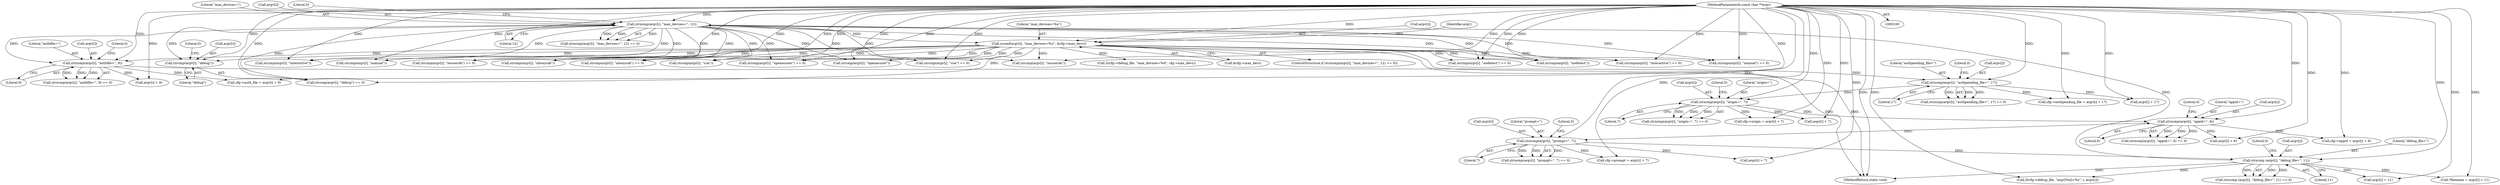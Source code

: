 digraph "0_pam-u2f_18b1914e32b74ff52000f10e97067e841e5fff62_0@array" {
"1000170" [label="(Call,strcmp(argv[i], \"debug\"))"];
"1000103" [label="(MethodParameterIn,const char **argv)"];
"1000139" [label="(Call,strncmp(argv[i], \"max_devices=\", 12))"];
"1000351" [label="(Call,strncmp (argv[i], \"debug_file=\", 11))"];
"1000333" [label="(Call,strncmp(argv[i], \"prompt=\", 7))"];
"1000315" [label="(Call,strncmp(argv[i], \"appid=\", 6))"];
"1000297" [label="(Call,strncmp(argv[i], \"origin=\", 7))"];
"1000279" [label="(Call,strncmp(argv[i], \"authpending_file=\", 17))"];
"1000261" [label="(Call,strncmp(argv[i], \"authfile=\", 9))"];
"1000146" [label="(Call,sscanf(argv[i], \"max_devices=%u\", &cfg->max_devs))"];
"1000326" [label="(Call,argv[i] + 6)"];
"1000322" [label="(Call,cfg->appid = argv[i] + 6)"];
"1000151" [label="(Call,&cfg->max_devs)"];
"1000296" [label="(Call,strncmp(argv[i], \"origin=\", 7) == 0)"];
"1000150" [label="(Literal,\"max_devices=%u\")"];
"1000175" [label="(Literal,0)"];
"1000143" [label="(Literal,\"max_devices=\")"];
"1000321" [label="(Literal,0)"];
"1000350" [label="(Call,strncmp (argv[i], \"debug_file=\", 11) == 0)"];
"1000222" [label="(Call,strcmp(argv[i], \"interactive\"))"];
"1000506" [label="(Call,D(cfg->debug_file, \"max_devices=%d\", cfg->max_devs))"];
"1000333" [label="(Call,strncmp(argv[i], \"prompt=\", 7))"];
"1000266" [label="(Literal,9)"];
"1000208" [label="(Call,strcmp(argv[i], \"alwaysok\") == 0)"];
"1000147" [label="(Call,argv[i])"];
"1000334" [label="(Call,argv[i])"];
"1000169" [label="(Call,strcmp(argv[i], \"debug\") == 0)"];
"1000360" [label="(Call,*filename = argv[i] + 11)"];
"1000298" [label="(Call,argv[i])"];
"1000303" [label="(Literal,0)"];
"1000362" [label="(Call,argv[i] + 11)"];
"1000159" [label="(Identifier,argv)"];
"1000315" [label="(Call,strncmp(argv[i], \"appid=\", 6))"];
"1000139" [label="(Call,strncmp(argv[i], \"max_devices=\", 12))"];
"1000235" [label="(Call,strcmp(argv[i], \"cue\"))"];
"1000183" [label="(Call,strcmp(argv[i], \"nouserok\"))"];
"1000247" [label="(Call,strcmp(argv[i], \"nodetect\") == 0)"];
"1000140" [label="(Call,argv[i])"];
"1000144" [label="(Literal,12)"];
"1000285" [label="(Literal,0)"];
"1000267" [label="(Literal,0)"];
"1000278" [label="(Call,strncmp(argv[i], \"authpending_file=\", 17) == 0)"];
"1000103" [label="(MethodParameterIn,const char **argv)"];
"1000248" [label="(Call,strcmp(argv[i], \"nodetect\"))"];
"1000497" [label="(Call,D(cfg->debug_file, \"argv[%d]=%s\", i, argv[i]))"];
"1000260" [label="(Call,strncmp(argv[i], \"authfile=\", 9) == 0)"];
"1000280" [label="(Call,argv[i])"];
"1000221" [label="(Call,strcmp(argv[i], \"interactive\") == 0)"];
"1000319" [label="(Literal,\"appid=\")"];
"1000352" [label="(Call,argv[i])"];
"1000174" [label="(Literal,\"debug\")"];
"1000308" [label="(Call,argv[i] + 7)"];
"1000340" [label="(Call,cfg->prompt = argv[i] + 7)"];
"1000355" [label="(Literal,\"debug_file=\")"];
"1000137" [label="(ControlStructure,if (strncmp(argv[i], \"max_devices=\", 12) == 0))"];
"1000171" [label="(Call,argv[i])"];
"1000284" [label="(Literal,17)"];
"1000156" [label="(Call,strcmp(argv[i], \"manual\") == 0)"];
"1000157" [label="(Call,strcmp(argv[i], \"manual\"))"];
"1000656" [label="(MethodReturn,static void)"];
"1000182" [label="(Call,strcmp(argv[i], \"nouserok\") == 0)"];
"1000209" [label="(Call,strcmp(argv[i], \"alwaysok\"))"];
"1000344" [label="(Call,argv[i] + 7)"];
"1000304" [label="(Call,cfg->origin = argv[i] + 7)"];
"1000302" [label="(Literal,7)"];
"1000262" [label="(Call,argv[i])"];
"1000195" [label="(Call,strcmp(argv[i], \"openasuser\") == 0)"];
"1000138" [label="(Call,strncmp(argv[i], \"max_devices=\", 12) == 0)"];
"1000337" [label="(Literal,\"prompt=\")"];
"1000145" [label="(Literal,0)"];
"1000339" [label="(Literal,0)"];
"1000272" [label="(Call,argv[i] + 9)"];
"1000297" [label="(Call,strncmp(argv[i], \"origin=\", 7))"];
"1000170" [label="(Call,strcmp(argv[i], \"debug\"))"];
"1000279" [label="(Call,strncmp(argv[i], \"authpending_file=\", 17))"];
"1000332" [label="(Call,strncmp(argv[i], \"prompt=\", 7) == 0)"];
"1000301" [label="(Literal,\"origin=\")"];
"1000265" [label="(Literal,\"authfile=\")"];
"1000357" [label="(Literal,0)"];
"1000196" [label="(Call,strcmp(argv[i], \"openasuser\"))"];
"1000234" [label="(Call,strcmp(argv[i], \"cue\") == 0)"];
"1000286" [label="(Call,cfg->authpending_file = argv[i] + 17)"];
"1000283" [label="(Literal,\"authpending_file=\")"];
"1000290" [label="(Call,argv[i] + 17)"];
"1000146" [label="(Call,sscanf(argv[i], \"max_devices=%u\", &cfg->max_devs))"];
"1000351" [label="(Call,strncmp (argv[i], \"debug_file=\", 11))"];
"1000338" [label="(Literal,7)"];
"1000268" [label="(Call,cfg->auth_file = argv[i] + 9)"];
"1000320" [label="(Literal,6)"];
"1000316" [label="(Call,argv[i])"];
"1000314" [label="(Call,strncmp(argv[i], \"appid=\", 6) == 0)"];
"1000356" [label="(Literal,11)"];
"1000261" [label="(Call,strncmp(argv[i], \"authfile=\", 9))"];
"1000170" -> "1000169"  [label="AST: "];
"1000170" -> "1000174"  [label="CFG: "];
"1000171" -> "1000170"  [label="AST: "];
"1000174" -> "1000170"  [label="AST: "];
"1000175" -> "1000170"  [label="CFG: "];
"1000103" -> "1000170"  [label="DDG: "];
"1000139" -> "1000170"  [label="DDG: "];
"1000146" -> "1000170"  [label="DDG: "];
"1000103" -> "1000100"  [label="AST: "];
"1000103" -> "1000656"  [label="DDG: "];
"1000103" -> "1000139"  [label="DDG: "];
"1000103" -> "1000146"  [label="DDG: "];
"1000103" -> "1000156"  [label="DDG: "];
"1000103" -> "1000157"  [label="DDG: "];
"1000103" -> "1000169"  [label="DDG: "];
"1000103" -> "1000182"  [label="DDG: "];
"1000103" -> "1000183"  [label="DDG: "];
"1000103" -> "1000195"  [label="DDG: "];
"1000103" -> "1000196"  [label="DDG: "];
"1000103" -> "1000208"  [label="DDG: "];
"1000103" -> "1000209"  [label="DDG: "];
"1000103" -> "1000221"  [label="DDG: "];
"1000103" -> "1000222"  [label="DDG: "];
"1000103" -> "1000234"  [label="DDG: "];
"1000103" -> "1000235"  [label="DDG: "];
"1000103" -> "1000247"  [label="DDG: "];
"1000103" -> "1000248"  [label="DDG: "];
"1000103" -> "1000261"  [label="DDG: "];
"1000103" -> "1000268"  [label="DDG: "];
"1000103" -> "1000272"  [label="DDG: "];
"1000103" -> "1000279"  [label="DDG: "];
"1000103" -> "1000286"  [label="DDG: "];
"1000103" -> "1000290"  [label="DDG: "];
"1000103" -> "1000297"  [label="DDG: "];
"1000103" -> "1000304"  [label="DDG: "];
"1000103" -> "1000308"  [label="DDG: "];
"1000103" -> "1000315"  [label="DDG: "];
"1000103" -> "1000322"  [label="DDG: "];
"1000103" -> "1000326"  [label="DDG: "];
"1000103" -> "1000333"  [label="DDG: "];
"1000103" -> "1000340"  [label="DDG: "];
"1000103" -> "1000344"  [label="DDG: "];
"1000103" -> "1000351"  [label="DDG: "];
"1000103" -> "1000360"  [label="DDG: "];
"1000103" -> "1000362"  [label="DDG: "];
"1000103" -> "1000497"  [label="DDG: "];
"1000139" -> "1000138"  [label="AST: "];
"1000139" -> "1000144"  [label="CFG: "];
"1000140" -> "1000139"  [label="AST: "];
"1000143" -> "1000139"  [label="AST: "];
"1000144" -> "1000139"  [label="AST: "];
"1000145" -> "1000139"  [label="CFG: "];
"1000139" -> "1000138"  [label="DDG: "];
"1000139" -> "1000138"  [label="DDG: "];
"1000139" -> "1000138"  [label="DDG: "];
"1000351" -> "1000139"  [label="DDG: "];
"1000139" -> "1000146"  [label="DDG: "];
"1000139" -> "1000156"  [label="DDG: "];
"1000139" -> "1000157"  [label="DDG: "];
"1000139" -> "1000169"  [label="DDG: "];
"1000139" -> "1000182"  [label="DDG: "];
"1000139" -> "1000183"  [label="DDG: "];
"1000139" -> "1000195"  [label="DDG: "];
"1000139" -> "1000196"  [label="DDG: "];
"1000139" -> "1000208"  [label="DDG: "];
"1000139" -> "1000209"  [label="DDG: "];
"1000139" -> "1000221"  [label="DDG: "];
"1000139" -> "1000222"  [label="DDG: "];
"1000139" -> "1000234"  [label="DDG: "];
"1000139" -> "1000235"  [label="DDG: "];
"1000139" -> "1000247"  [label="DDG: "];
"1000139" -> "1000248"  [label="DDG: "];
"1000139" -> "1000261"  [label="DDG: "];
"1000351" -> "1000350"  [label="AST: "];
"1000351" -> "1000356"  [label="CFG: "];
"1000352" -> "1000351"  [label="AST: "];
"1000355" -> "1000351"  [label="AST: "];
"1000356" -> "1000351"  [label="AST: "];
"1000357" -> "1000351"  [label="CFG: "];
"1000351" -> "1000656"  [label="DDG: "];
"1000351" -> "1000350"  [label="DDG: "];
"1000351" -> "1000350"  [label="DDG: "];
"1000351" -> "1000350"  [label="DDG: "];
"1000333" -> "1000351"  [label="DDG: "];
"1000351" -> "1000360"  [label="DDG: "];
"1000351" -> "1000362"  [label="DDG: "];
"1000351" -> "1000497"  [label="DDG: "];
"1000333" -> "1000332"  [label="AST: "];
"1000333" -> "1000338"  [label="CFG: "];
"1000334" -> "1000333"  [label="AST: "];
"1000337" -> "1000333"  [label="AST: "];
"1000338" -> "1000333"  [label="AST: "];
"1000339" -> "1000333"  [label="CFG: "];
"1000333" -> "1000332"  [label="DDG: "];
"1000333" -> "1000332"  [label="DDG: "];
"1000333" -> "1000332"  [label="DDG: "];
"1000315" -> "1000333"  [label="DDG: "];
"1000333" -> "1000340"  [label="DDG: "];
"1000333" -> "1000344"  [label="DDG: "];
"1000315" -> "1000314"  [label="AST: "];
"1000315" -> "1000320"  [label="CFG: "];
"1000316" -> "1000315"  [label="AST: "];
"1000319" -> "1000315"  [label="AST: "];
"1000320" -> "1000315"  [label="AST: "];
"1000321" -> "1000315"  [label="CFG: "];
"1000315" -> "1000314"  [label="DDG: "];
"1000315" -> "1000314"  [label="DDG: "];
"1000315" -> "1000314"  [label="DDG: "];
"1000297" -> "1000315"  [label="DDG: "];
"1000315" -> "1000322"  [label="DDG: "];
"1000315" -> "1000326"  [label="DDG: "];
"1000297" -> "1000296"  [label="AST: "];
"1000297" -> "1000302"  [label="CFG: "];
"1000298" -> "1000297"  [label="AST: "];
"1000301" -> "1000297"  [label="AST: "];
"1000302" -> "1000297"  [label="AST: "];
"1000303" -> "1000297"  [label="CFG: "];
"1000297" -> "1000296"  [label="DDG: "];
"1000297" -> "1000296"  [label="DDG: "];
"1000297" -> "1000296"  [label="DDG: "];
"1000279" -> "1000297"  [label="DDG: "];
"1000297" -> "1000304"  [label="DDG: "];
"1000297" -> "1000308"  [label="DDG: "];
"1000279" -> "1000278"  [label="AST: "];
"1000279" -> "1000284"  [label="CFG: "];
"1000280" -> "1000279"  [label="AST: "];
"1000283" -> "1000279"  [label="AST: "];
"1000284" -> "1000279"  [label="AST: "];
"1000285" -> "1000279"  [label="CFG: "];
"1000279" -> "1000278"  [label="DDG: "];
"1000279" -> "1000278"  [label="DDG: "];
"1000279" -> "1000278"  [label="DDG: "];
"1000261" -> "1000279"  [label="DDG: "];
"1000279" -> "1000286"  [label="DDG: "];
"1000279" -> "1000290"  [label="DDG: "];
"1000261" -> "1000260"  [label="AST: "];
"1000261" -> "1000266"  [label="CFG: "];
"1000262" -> "1000261"  [label="AST: "];
"1000265" -> "1000261"  [label="AST: "];
"1000266" -> "1000261"  [label="AST: "];
"1000267" -> "1000261"  [label="CFG: "];
"1000261" -> "1000260"  [label="DDG: "];
"1000261" -> "1000260"  [label="DDG: "];
"1000261" -> "1000260"  [label="DDG: "];
"1000146" -> "1000261"  [label="DDG: "];
"1000261" -> "1000268"  [label="DDG: "];
"1000261" -> "1000272"  [label="DDG: "];
"1000146" -> "1000137"  [label="AST: "];
"1000146" -> "1000151"  [label="CFG: "];
"1000147" -> "1000146"  [label="AST: "];
"1000150" -> "1000146"  [label="AST: "];
"1000151" -> "1000146"  [label="AST: "];
"1000159" -> "1000146"  [label="CFG: "];
"1000146" -> "1000656"  [label="DDG: "];
"1000146" -> "1000656"  [label="DDG: "];
"1000146" -> "1000156"  [label="DDG: "];
"1000146" -> "1000157"  [label="DDG: "];
"1000146" -> "1000169"  [label="DDG: "];
"1000146" -> "1000182"  [label="DDG: "];
"1000146" -> "1000183"  [label="DDG: "];
"1000146" -> "1000195"  [label="DDG: "];
"1000146" -> "1000196"  [label="DDG: "];
"1000146" -> "1000208"  [label="DDG: "];
"1000146" -> "1000209"  [label="DDG: "];
"1000146" -> "1000221"  [label="DDG: "];
"1000146" -> "1000222"  [label="DDG: "];
"1000146" -> "1000234"  [label="DDG: "];
"1000146" -> "1000235"  [label="DDG: "];
"1000146" -> "1000247"  [label="DDG: "];
"1000146" -> "1000248"  [label="DDG: "];
"1000146" -> "1000506"  [label="DDG: "];
}
